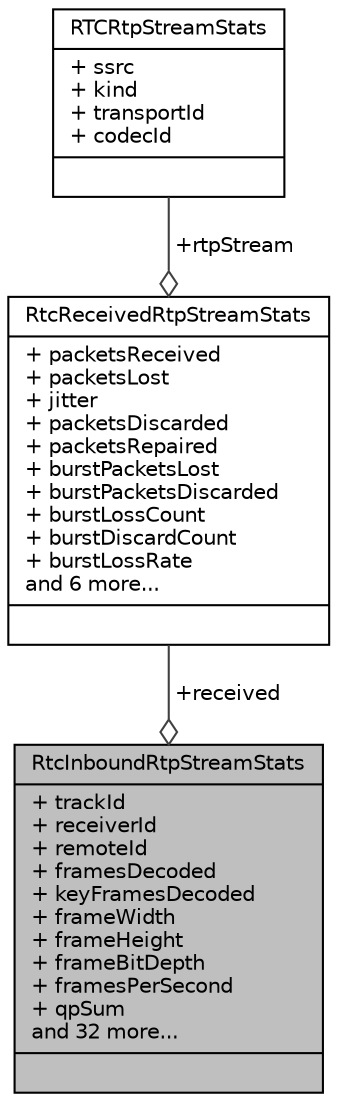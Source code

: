 digraph "RtcInboundRtpStreamStats"
{
 // LATEX_PDF_SIZE
  edge [fontname="Helvetica",fontsize="10",labelfontname="Helvetica",labelfontsize="10"];
  node [fontname="Helvetica",fontsize="10",shape=record];
  Node1 [label="{RtcInboundRtpStreamStats\n|+ trackId\l+ receiverId\l+ remoteId\l+ framesDecoded\l+ keyFramesDecoded\l+ frameWidth\l+ frameHeight\l+ frameBitDepth\l+ framesPerSecond\l+ qpSum\land 32 more...\l|}",height=0.2,width=0.4,color="black", fillcolor="grey75", style="filled", fontcolor="black",tooltip="The RTCInboundRtpStreamStats dictionary represents the measurement metrics for the incoming RTP media..."];
  Node2 -> Node1 [color="grey25",fontsize="10",style="solid",label=" +received" ,arrowhead="odiamond",fontname="Helvetica"];
  Node2 [label="{RtcReceivedRtpStreamStats\n|+ packetsReceived\l+ packetsLost\l+ jitter\l+ packetsDiscarded\l+ packetsRepaired\l+ burstPacketsLost\l+ burstPacketsDiscarded\l+ burstLossCount\l+ burstDiscardCount\l+ burstLossRate\land 6 more...\l|}",height=0.2,width=0.4,color="black", fillcolor="white", style="filled",URL="$structRtcReceivedRtpStreamStats.html",tooltip=" "];
  Node3 -> Node2 [color="grey25",fontsize="10",style="solid",label=" +rtpStream" ,arrowhead="odiamond",fontname="Helvetica"];
  Node3 [label="{RTCRtpStreamStats\n|+ ssrc\l+ kind\l+ transportId\l+ codecId\l|}",height=0.2,width=0.4,color="black", fillcolor="white", style="filled",URL="$structRTCRtpStreamStats.html",tooltip="RTCRtpStreamStats captures stream stats that will be used as part of RTCSentRtpStreamStats report Ref..."];
}
